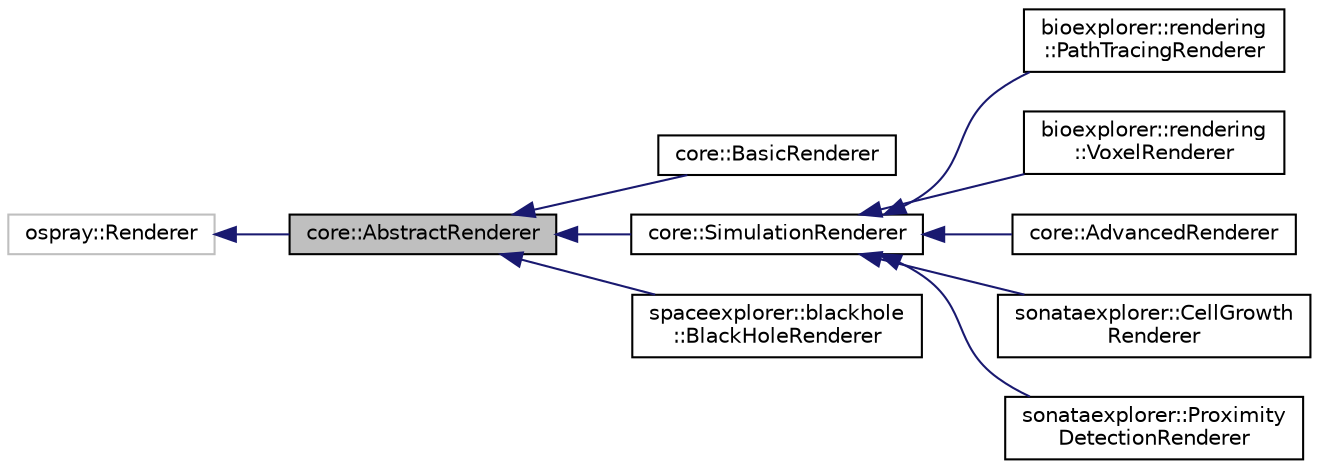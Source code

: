 digraph "core::AbstractRenderer"
{
 // LATEX_PDF_SIZE
  edge [fontname="Helvetica",fontsize="10",labelfontname="Helvetica",labelfontsize="10"];
  node [fontname="Helvetica",fontsize="10",shape=record];
  rankdir="LR";
  Node1 [label="core::AbstractRenderer",height=0.2,width=0.4,color="black", fillcolor="grey75", style="filled", fontcolor="black",tooltip=" "];
  Node2 -> Node1 [dir="back",color="midnightblue",fontsize="10",style="solid",fontname="Helvetica"];
  Node2 [label="ospray::Renderer",height=0.2,width=0.4,color="grey75", fillcolor="white", style="filled",tooltip=" "];
  Node1 -> Node3 [dir="back",color="midnightblue",fontsize="10",style="solid",fontname="Helvetica"];
  Node3 [label="core::BasicRenderer",height=0.2,width=0.4,color="black", fillcolor="white", style="filled",URL="$da/db1/classcore_1_1BasicRenderer.html",tooltip=" "];
  Node1 -> Node4 [dir="back",color="midnightblue",fontsize="10",style="solid",fontname="Helvetica"];
  Node4 [label="core::SimulationRenderer",height=0.2,width=0.4,color="black", fillcolor="white", style="filled",URL="$d2/db4/classcore_1_1SimulationRenderer.html",tooltip=" "];
  Node4 -> Node5 [dir="back",color="midnightblue",fontsize="10",style="solid",fontname="Helvetica"];
  Node5 [label="bioexplorer::rendering\l::PathTracingRenderer",height=0.2,width=0.4,color="black", fillcolor="white", style="filled",URL="$de/da9/classbioexplorer_1_1rendering_1_1PathTracingRenderer.html",tooltip="The PathTracingRenderer class is a renderer that processes the rendering of the 3D scene using the pa..."];
  Node4 -> Node6 [dir="back",color="midnightblue",fontsize="10",style="solid",fontname="Helvetica"];
  Node6 [label="bioexplorer::rendering\l::VoxelRenderer",height=0.2,width=0.4,color="black", fillcolor="white", style="filled",URL="$d9/da0/classbioexplorer_1_1rendering_1_1VoxelRenderer.html",tooltip="The VoxelRenderer class can perform fast transparency and mapping of simulation data on the geometry."];
  Node4 -> Node7 [dir="back",color="midnightblue",fontsize="10",style="solid",fontname="Helvetica"];
  Node7 [label="core::AdvancedRenderer",height=0.2,width=0.4,color="black", fillcolor="white", style="filled",URL="$d8/de7/classcore_1_1AdvancedRenderer.html",tooltip="The AdvancedRenderer class is a renderer that can perform global illumination (light shading,..."];
  Node4 -> Node8 [dir="back",color="midnightblue",fontsize="10",style="solid",fontname="Helvetica"];
  Node8 [label="sonataexplorer::CellGrowth\lRenderer",height=0.2,width=0.4,color="black", fillcolor="white", style="filled",URL="$d0/d29/classsonataexplorer_1_1CellGrowthRenderer.html",tooltip="The CellGrowthRenderer class can perform fast transparency and mapping of simulation data on the geom..."];
  Node4 -> Node9 [dir="back",color="midnightblue",fontsize="10",style="solid",fontname="Helvetica"];
  Node9 [label="sonataexplorer::Proximity\lDetectionRenderer",height=0.2,width=0.4,color="black", fillcolor="white", style="filled",URL="$da/d9d/classsonataexplorer_1_1ProximityDetectionRenderer.html",tooltip=" "];
  Node1 -> Node10 [dir="back",color="midnightblue",fontsize="10",style="solid",fontname="Helvetica"];
  Node10 [label="spaceexplorer::blackhole\l::BlackHoleRenderer",height=0.2,width=0.4,color="black", fillcolor="white", style="filled",URL="$d3/d00/classspaceexplorer_1_1blackhole_1_1BlackHoleRenderer.html",tooltip=" "];
}
